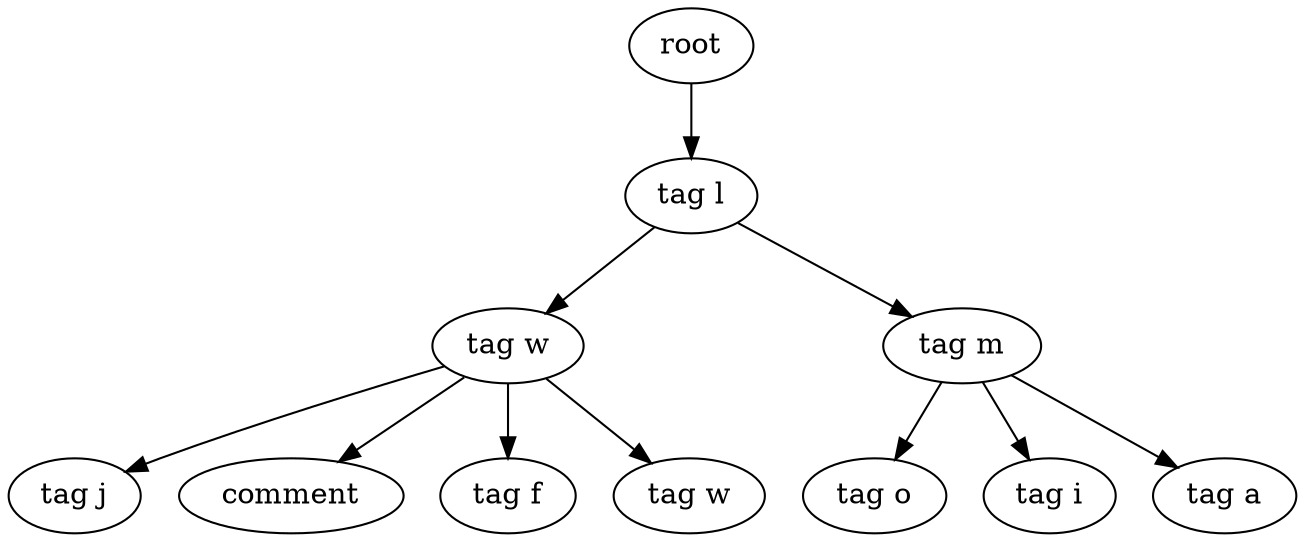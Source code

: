 digraph Tree{
0[label="root"];
0->00
00[label="tag l"];
00->000
000[label="tag w"];
000->0000
0000[label="tag j"];
000->0001
0001[label="comment"];
000->0002
0002[label="tag f"];
000->0003
0003[label="tag w"];
00->001
001[label="tag m"];
001->0010
0010[label="tag o"];
001->0011
0011[label="tag i"];
001->0012
0012[label="tag a"];
}
